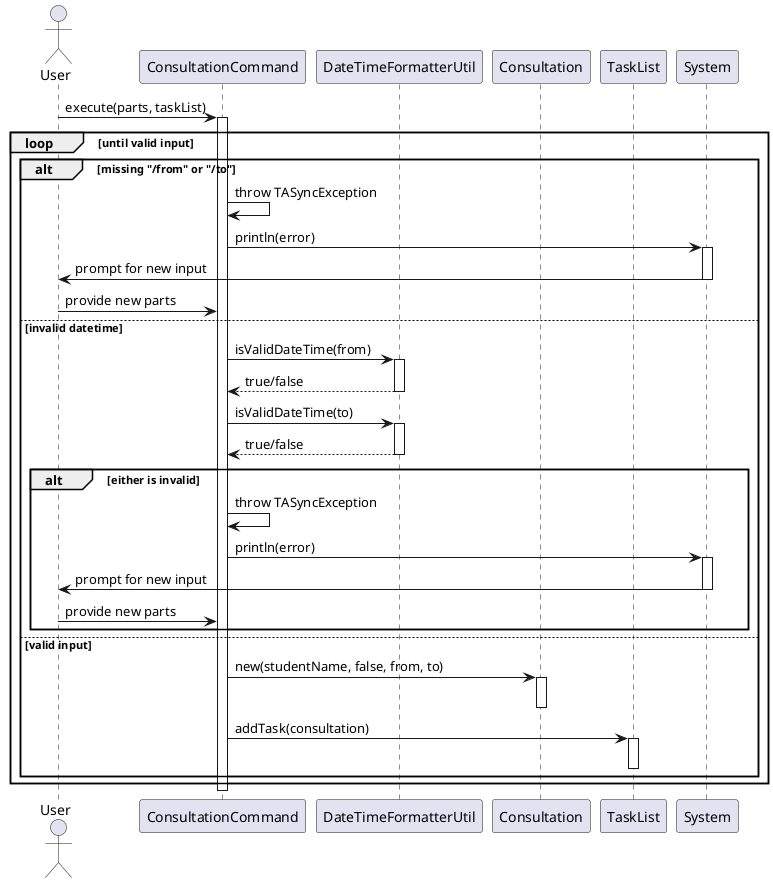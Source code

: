 @startuml
'https://plantuml.com/sequence-diagram

actor User

participant "ConsultationCommand" as ConsultCmd
participant "DateTimeFormatterUtil" as Formatter
participant "Consultation" as Consultation
participant "TaskList" as TaskList
participant "System" as Console

User -> ConsultCmd : execute(parts, taskList)
activate ConsultCmd

loop until valid input
    alt missing "/from" or "/to"
        ConsultCmd -> ConsultCmd : throw TASyncException
        ConsultCmd -> Console : println(error)
        activate Console
        Console -> User : prompt for new input
        deactivate Console
        User -> ConsultCmd : provide new parts
    else invalid datetime
        ConsultCmd -> Formatter : isValidDateTime(from)
        activate Formatter
        Formatter --> ConsultCmd : true/false
        deactivate Formatter

        ConsultCmd -> Formatter : isValidDateTime(to)
        activate Formatter
        Formatter --> ConsultCmd : true/false
        deactivate Formatter

        alt either is invalid
            ConsultCmd -> ConsultCmd : throw TASyncException
            ConsultCmd -> Console : println(error)
            activate Console
            Console -> User : prompt for new input
            deactivate Console
            User -> ConsultCmd : provide new parts
        end
    else valid input
        ConsultCmd -> Consultation : new(studentName, false, from, to)
        activate Consultation
        deactivate Consultation

        ConsultCmd -> TaskList : addTask(consultation)
        activate TaskList
        deactivate TaskList
    end
end

deactivate ConsultCmd
@enduml